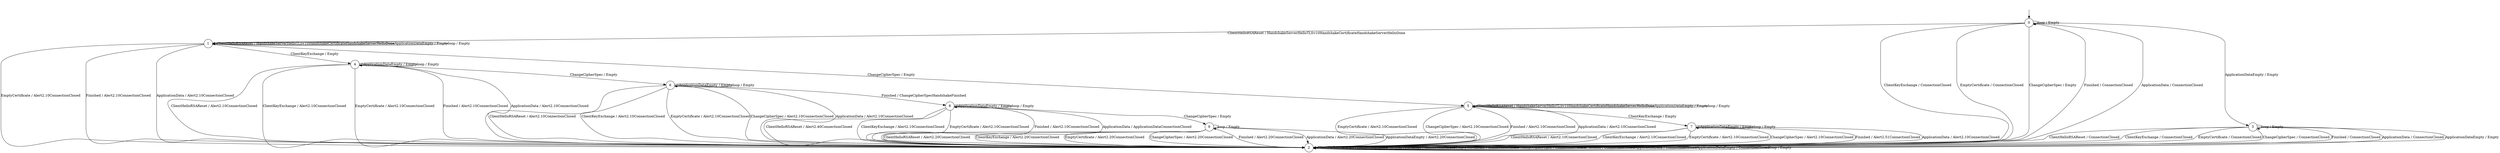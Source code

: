 digraph g {
__start0 [label="" shape="none"];

	s0 [shape="circle" label="0"];
	s1 [shape="circle" label="1"];
	s2 [shape="circle" label="2"];
	s3 [shape="circle" label="3"];
	s4 [shape="circle" label="4"];
	s5 [shape="circle" label="5"];
	s6 [shape="circle" label="6"];
	s7 [shape="circle" label="7"];
	s8 [shape="circle" label="8"];
	s9 [shape="circle" label="9"];
	s0 -> s1 [label="ClientHelloRSAReset / HandshakeServerHelloTLSv10HandshakeCertificateHandshakeServerHelloDone"];
	s0 -> s2 [label="ClientKeyExchange / ConnectionClosed"];
	s0 -> s2 [label="EmptyCertificate / ConnectionClosed"];
	s0 -> s2 [label="ChangeCipherSpec / Empty"];
	s0 -> s2 [label="Finished / ConnectionClosed"];
	s0 -> s2 [label="ApplicationData / ConnectionClosed"];
	s0 -> s3 [label="ApplicationDataEmpty / Empty"];
	s1 -> s1 [label="ClientHelloRSAReset / HandshakeServerHelloTLSv10HandshakeCertificateHandshakeServerHelloDone"];
	s1 -> s4 [label="ClientKeyExchange / Empty"];
	s1 -> s2 [label="EmptyCertificate / Alert2.10ConnectionClosed"];
	s1 -> s5 [label="ChangeCipherSpec / Empty"];
	s1 -> s2 [label="Finished / Alert2.10ConnectionClosed"];
	s1 -> s2 [label="ApplicationData / Alert2.10ConnectionClosed"];
	s1 -> s1 [label="ApplicationDataEmpty / Empty"];
	s2 -> s2 [label="ClientHelloRSAReset / ConnectionClosed"];
	s2 -> s2 [label="ClientKeyExchange / ConnectionClosed"];
	s2 -> s2 [label="EmptyCertificate / ConnectionClosed"];
	s2 -> s2 [label="ChangeCipherSpec / ConnectionClosed"];
	s2 -> s2 [label="Finished / ConnectionClosed"];
	s2 -> s2 [label="ApplicationData / ConnectionClosed"];
	s2 -> s2 [label="ApplicationDataEmpty / ConnectionClosed"];
	s3 -> s2 [label="ClientHelloRSAReset / ConnectionClosed"];
	s3 -> s2 [label="ClientKeyExchange / ConnectionClosed"];
	s3 -> s2 [label="EmptyCertificate / ConnectionClosed"];
	s3 -> s2 [label="ChangeCipherSpec / ConnectionClosed"];
	s3 -> s2 [label="Finished / ConnectionClosed"];
	s3 -> s2 [label="ApplicationData / ConnectionClosed"];
	s3 -> s2 [label="ApplicationDataEmpty / Empty"];
	s4 -> s2 [label="ClientHelloRSAReset / Alert2.10ConnectionClosed"];
	s4 -> s2 [label="ClientKeyExchange / Alert2.10ConnectionClosed"];
	s4 -> s2 [label="EmptyCertificate / Alert2.10ConnectionClosed"];
	s4 -> s6 [label="ChangeCipherSpec / Empty"];
	s4 -> s2 [label="Finished / Alert2.10ConnectionClosed"];
	s4 -> s2 [label="ApplicationData / Alert2.10ConnectionClosed"];
	s4 -> s4 [label="ApplicationDataEmpty / Empty"];
	s5 -> s5 [label="ClientHelloRSAReset / HandshakeServerHelloTLSv10HandshakeCertificateHandshakeServerHelloDone"];
	s5 -> s7 [label="ClientKeyExchange / Empty"];
	s5 -> s2 [label="EmptyCertificate / Alert2.10ConnectionClosed"];
	s5 -> s2 [label="ChangeCipherSpec / Alert2.10ConnectionClosed"];
	s5 -> s2 [label="Finished / Alert2.10ConnectionClosed"];
	s5 -> s2 [label="ApplicationData / Alert2.10ConnectionClosed"];
	s5 -> s5 [label="ApplicationDataEmpty / Empty"];
	s6 -> s2 [label="ClientHelloRSAReset / Alert2.10ConnectionClosed"];
	s6 -> s2 [label="ClientKeyExchange / Alert2.10ConnectionClosed"];
	s6 -> s2 [label="EmptyCertificate / Alert2.10ConnectionClosed"];
	s6 -> s2 [label="ChangeCipherSpec / Alert2.10ConnectionClosed"];
	s6 -> s8 [label="Finished / ChangeCipherSpecHandshakeFinished"];
	s6 -> s2 [label="ApplicationData / Alert2.10ConnectionClosed"];
	s6 -> s6 [label="ApplicationDataEmpty / Empty"];
	s7 -> s2 [label="ClientHelloRSAReset / Alert2.10ConnectionClosed"];
	s7 -> s2 [label="ClientKeyExchange / Alert2.10ConnectionClosed"];
	s7 -> s2 [label="EmptyCertificate / Alert2.10ConnectionClosed"];
	s7 -> s2 [label="ChangeCipherSpec / Alert2.10ConnectionClosed"];
	s7 -> s2 [label="Finished / Alert2.51ConnectionClosed"];
	s7 -> s2 [label="ApplicationData / Alert2.10ConnectionClosed"];
	s7 -> s7 [label="ApplicationDataEmpty / Empty"];
	s8 -> s2 [label="ClientHelloRSAReset / Alert2.40ConnectionClosed"];
	s8 -> s2 [label="ClientKeyExchange / Alert2.10ConnectionClosed"];
	s8 -> s2 [label="EmptyCertificate / Alert2.10ConnectionClosed"];
	s8 -> s9 [label="ChangeCipherSpec / Empty"];
	s8 -> s2 [label="Finished / Alert2.10ConnectionClosed"];
	s8 -> s2 [label="ApplicationData / ApplicationDataConnectionClosed"];
	s8 -> s8 [label="ApplicationDataEmpty / Empty"];
	s9 -> s2 [label="ClientHelloRSAReset / Alert2.20ConnectionClosed"];
	s9 -> s2 [label="ClientKeyExchange / Alert2.20ConnectionClosed"];
	s9 -> s2 [label="EmptyCertificate / Alert2.20ConnectionClosed"];
	s9 -> s2 [label="ChangeCipherSpec / Alert2.20ConnectionClosed"];
	s9 -> s2 [label="Finished / Alert2.20ConnectionClosed"];
	s9 -> s2 [label="ApplicationData / Alert2.20ConnectionClosed"];
	s9 -> s2 [label="ApplicationDataEmpty / Alert2.20ConnectionClosed"];
	s0 -> s0 [label="loop / Empty"];
    s1 -> s1 [label="loop / Empty"];
    s2 -> s2 [label="loop / Empty"];
    s3 -> s3 [label="loop / Empty"];
    s4 -> s4 [label="loop / Empty"];
    s5 -> s5 [label="loop / Empty"];
    s6 -> s6 [label="loop / Empty"];
    s7 -> s7 [label="loop / Empty"];
    s8 -> s8 [label="loop / Empty"];
    s9 -> s9 [label="loop / Empty"];

__start0 -> s0;
}
